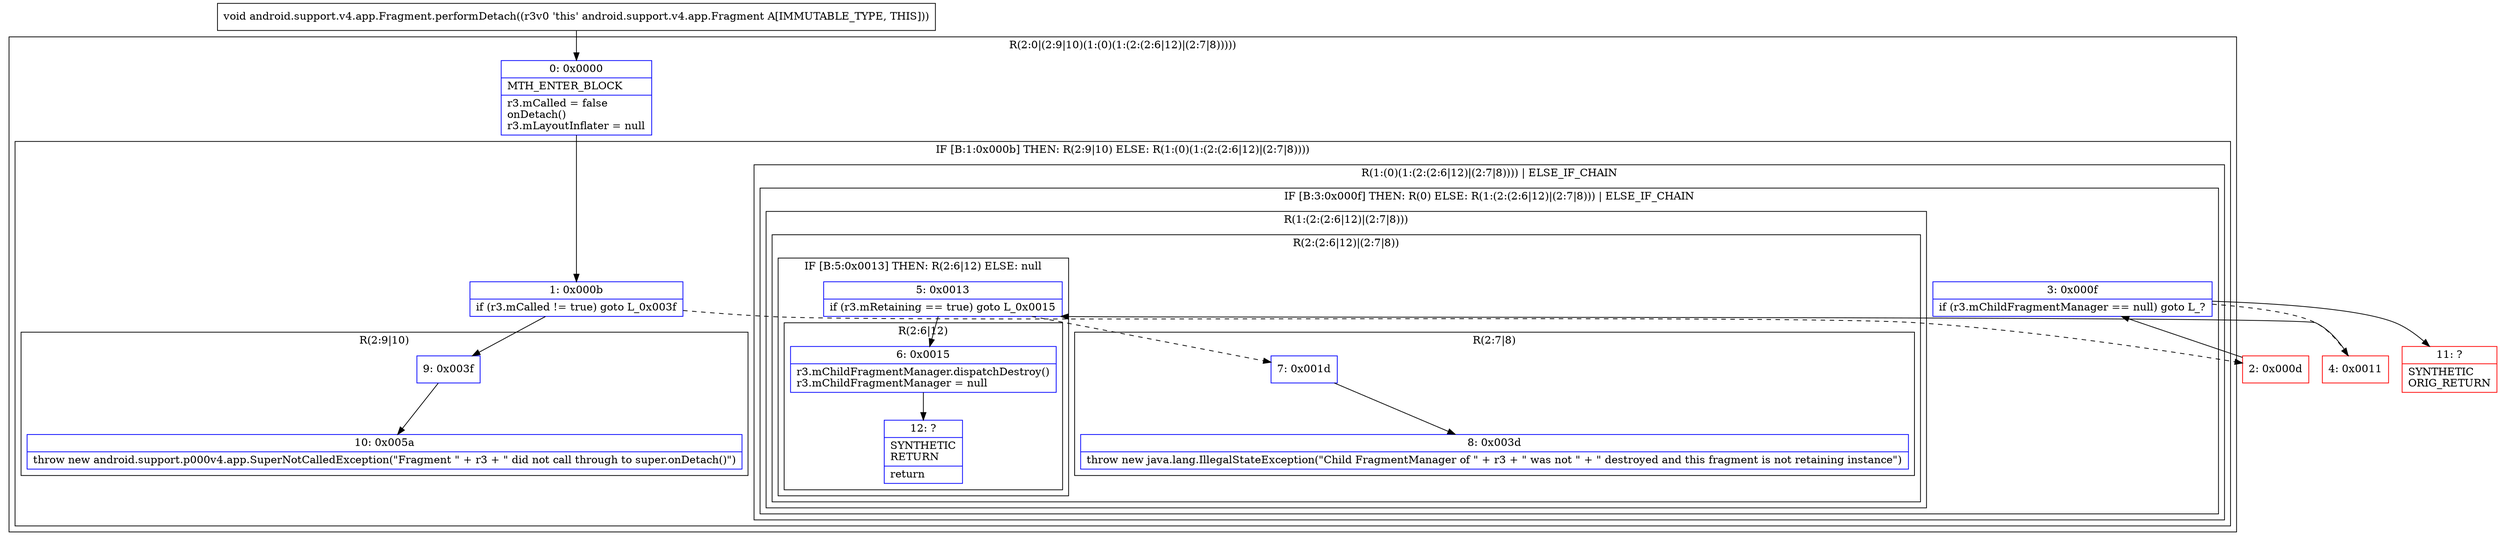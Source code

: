 digraph "CFG forandroid.support.v4.app.Fragment.performDetach()V" {
subgraph cluster_Region_1803476436 {
label = "R(2:0|(2:9|10)(1:(0)(1:(2:(2:6|12)|(2:7|8)))))";
node [shape=record,color=blue];
Node_0 [shape=record,label="{0\:\ 0x0000|MTH_ENTER_BLOCK\l|r3.mCalled = false\lonDetach()\lr3.mLayoutInflater = null\l}"];
subgraph cluster_IfRegion_862492887 {
label = "IF [B:1:0x000b] THEN: R(2:9|10) ELSE: R(1:(0)(1:(2:(2:6|12)|(2:7|8))))";
node [shape=record,color=blue];
Node_1 [shape=record,label="{1\:\ 0x000b|if (r3.mCalled != true) goto L_0x003f\l}"];
subgraph cluster_Region_428271122 {
label = "R(2:9|10)";
node [shape=record,color=blue];
Node_9 [shape=record,label="{9\:\ 0x003f}"];
Node_10 [shape=record,label="{10\:\ 0x005a|throw new android.support.p000v4.app.SuperNotCalledException(\"Fragment \" + r3 + \" did not call through to super.onDetach()\")\l}"];
}
subgraph cluster_Region_71040202 {
label = "R(1:(0)(1:(2:(2:6|12)|(2:7|8)))) | ELSE_IF_CHAIN\l";
node [shape=record,color=blue];
subgraph cluster_IfRegion_422969828 {
label = "IF [B:3:0x000f] THEN: R(0) ELSE: R(1:(2:(2:6|12)|(2:7|8))) | ELSE_IF_CHAIN\l";
node [shape=record,color=blue];
Node_3 [shape=record,label="{3\:\ 0x000f|if (r3.mChildFragmentManager == null) goto L_?\l}"];
subgraph cluster_Region_1861192757 {
label = "R(0)";
node [shape=record,color=blue];
}
subgraph cluster_Region_1089945996 {
label = "R(1:(2:(2:6|12)|(2:7|8)))";
node [shape=record,color=blue];
subgraph cluster_Region_460400884 {
label = "R(2:(2:6|12)|(2:7|8))";
node [shape=record,color=blue];
subgraph cluster_IfRegion_853615455 {
label = "IF [B:5:0x0013] THEN: R(2:6|12) ELSE: null";
node [shape=record,color=blue];
Node_5 [shape=record,label="{5\:\ 0x0013|if (r3.mRetaining == true) goto L_0x0015\l}"];
subgraph cluster_Region_545099538 {
label = "R(2:6|12)";
node [shape=record,color=blue];
Node_6 [shape=record,label="{6\:\ 0x0015|r3.mChildFragmentManager.dispatchDestroy()\lr3.mChildFragmentManager = null\l}"];
Node_12 [shape=record,label="{12\:\ ?|SYNTHETIC\lRETURN\l|return\l}"];
}
}
subgraph cluster_Region_1526485424 {
label = "R(2:7|8)";
node [shape=record,color=blue];
Node_7 [shape=record,label="{7\:\ 0x001d}"];
Node_8 [shape=record,label="{8\:\ 0x003d|throw new java.lang.IllegalStateException(\"Child FragmentManager of \" + r3 + \" was not \" + \" destroyed and this fragment is not retaining instance\")\l}"];
}
}
}
}
}
}
}
Node_2 [shape=record,color=red,label="{2\:\ 0x000d}"];
Node_4 [shape=record,color=red,label="{4\:\ 0x0011}"];
Node_11 [shape=record,color=red,label="{11\:\ ?|SYNTHETIC\lORIG_RETURN\l}"];
MethodNode[shape=record,label="{void android.support.v4.app.Fragment.performDetach((r3v0 'this' android.support.v4.app.Fragment A[IMMUTABLE_TYPE, THIS])) }"];
MethodNode -> Node_0;
Node_0 -> Node_1;
Node_1 -> Node_2[style=dashed];
Node_1 -> Node_9;
Node_9 -> Node_10;
Node_3 -> Node_4[style=dashed];
Node_3 -> Node_11;
Node_5 -> Node_6;
Node_5 -> Node_7[style=dashed];
Node_6 -> Node_12;
Node_7 -> Node_8;
Node_2 -> Node_3;
Node_4 -> Node_5;
}

